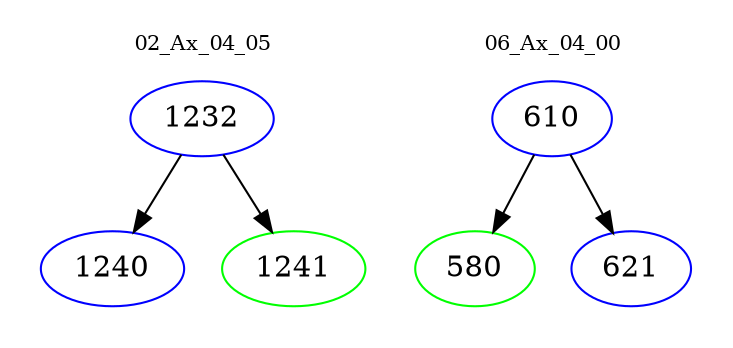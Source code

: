 digraph{
subgraph cluster_0 {
color = white
label = "02_Ax_04_05";
fontsize=10;
T0_1232 [label="1232", color="blue"]
T0_1232 -> T0_1240 [color="black"]
T0_1240 [label="1240", color="blue"]
T0_1232 -> T0_1241 [color="black"]
T0_1241 [label="1241", color="green"]
}
subgraph cluster_1 {
color = white
label = "06_Ax_04_00";
fontsize=10;
T1_610 [label="610", color="blue"]
T1_610 -> T1_580 [color="black"]
T1_580 [label="580", color="green"]
T1_610 -> T1_621 [color="black"]
T1_621 [label="621", color="blue"]
}
}
